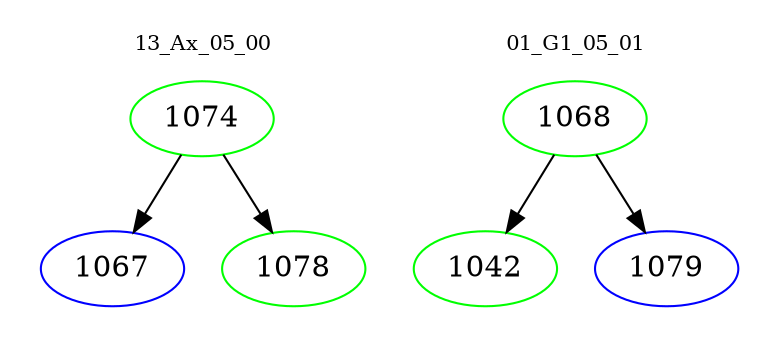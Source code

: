 digraph{
subgraph cluster_0 {
color = white
label = "13_Ax_05_00";
fontsize=10;
T0_1074 [label="1074", color="green"]
T0_1074 -> T0_1067 [color="black"]
T0_1067 [label="1067", color="blue"]
T0_1074 -> T0_1078 [color="black"]
T0_1078 [label="1078", color="green"]
}
subgraph cluster_1 {
color = white
label = "01_G1_05_01";
fontsize=10;
T1_1068 [label="1068", color="green"]
T1_1068 -> T1_1042 [color="black"]
T1_1042 [label="1042", color="green"]
T1_1068 -> T1_1079 [color="black"]
T1_1079 [label="1079", color="blue"]
}
}
